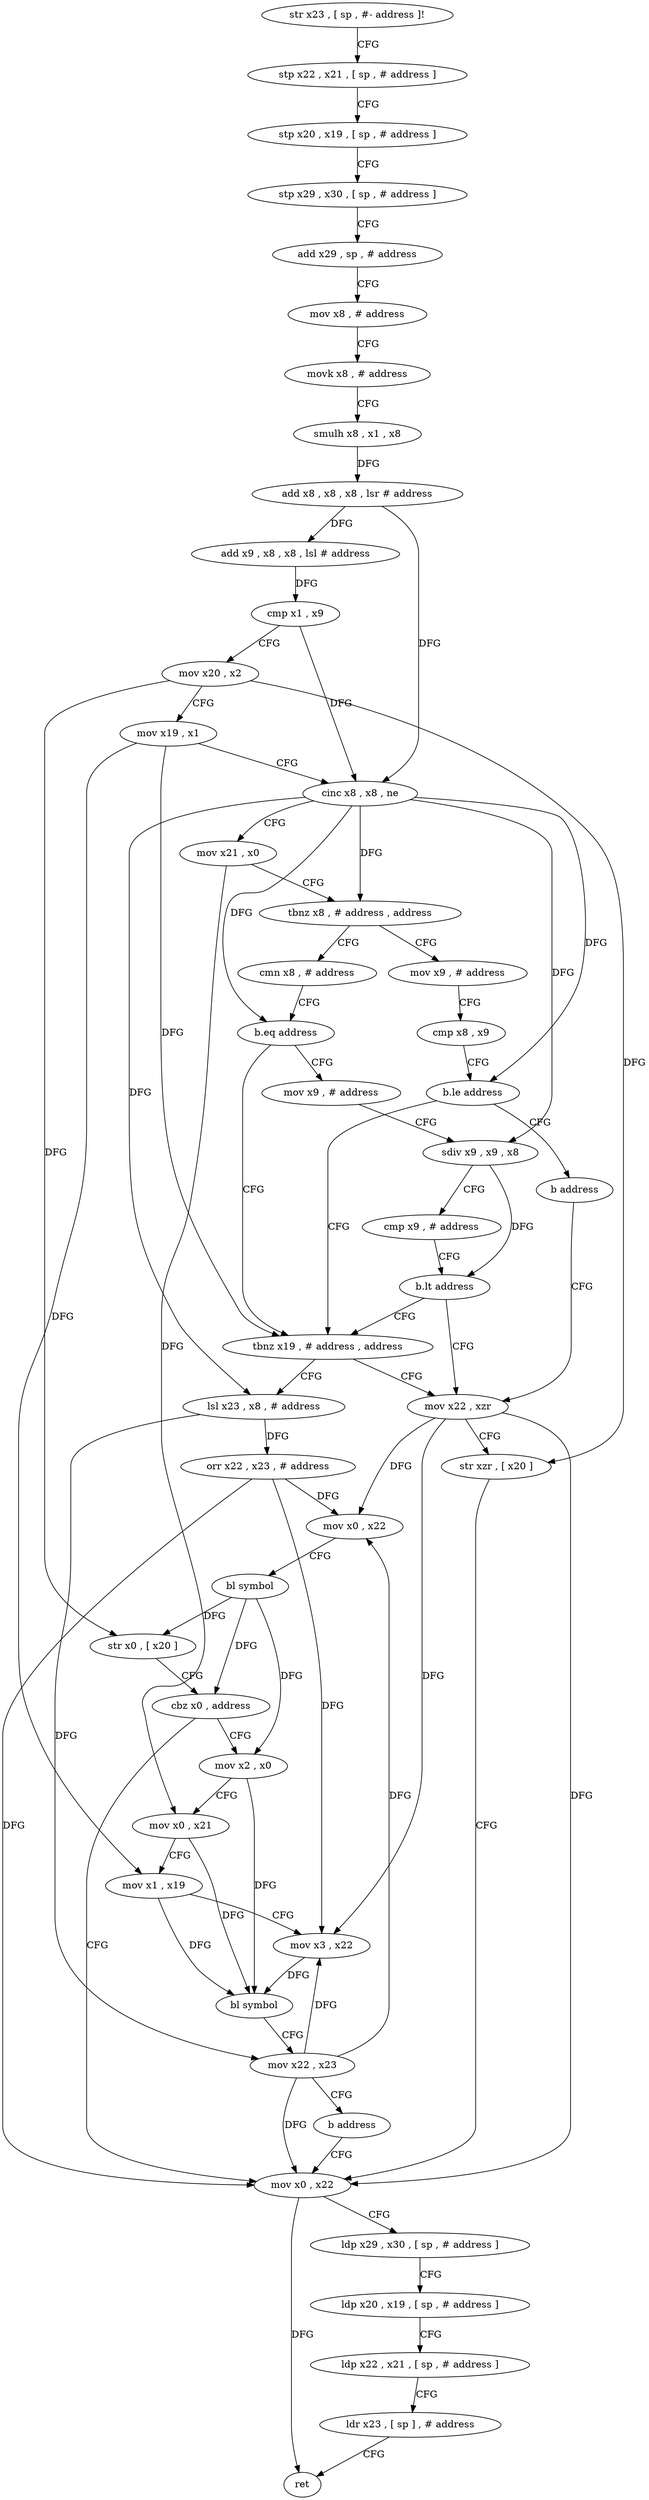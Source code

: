 digraph "func" {
"142300" [label = "str x23 , [ sp , #- address ]!" ]
"142304" [label = "stp x22 , x21 , [ sp , # address ]" ]
"142308" [label = "stp x20 , x19 , [ sp , # address ]" ]
"142312" [label = "stp x29 , x30 , [ sp , # address ]" ]
"142316" [label = "add x29 , sp , # address" ]
"142320" [label = "mov x8 , # address" ]
"142324" [label = "movk x8 , # address" ]
"142328" [label = "smulh x8 , x1 , x8" ]
"142332" [label = "add x8 , x8 , x8 , lsr # address" ]
"142336" [label = "add x9 , x8 , x8 , lsl # address" ]
"142340" [label = "cmp x1 , x9" ]
"142344" [label = "mov x20 , x2" ]
"142348" [label = "mov x19 , x1" ]
"142352" [label = "cinc x8 , x8 , ne" ]
"142356" [label = "mov x21 , x0" ]
"142360" [label = "tbnz x8 , # address , address" ]
"142380" [label = "cmn x8 , # address" ]
"142364" [label = "mov x9 , # address" ]
"142384" [label = "b.eq address" ]
"142404" [label = "tbnz x19 , # address , address" ]
"142388" [label = "mov x9 , # address" ]
"142368" [label = "cmp x8 , x9" ]
"142372" [label = "b.le address" ]
"142376" [label = "b address" ]
"142460" [label = "mov x22 , xzr" ]
"142408" [label = "lsl x23 , x8 , # address" ]
"142392" [label = "sdiv x9 , x9 , x8" ]
"142396" [label = "cmp x9 , # address" ]
"142400" [label = "b.lt address" ]
"142464" [label = "str xzr , [ x20 ]" ]
"142468" [label = "mov x0 , x22" ]
"142412" [label = "orr x22 , x23 , # address" ]
"142416" [label = "mov x0 , x22" ]
"142420" [label = "bl symbol" ]
"142424" [label = "str x0 , [ x20 ]" ]
"142428" [label = "cbz x0 , address" ]
"142432" [label = "mov x2 , x0" ]
"142472" [label = "ldp x29 , x30 , [ sp , # address ]" ]
"142476" [label = "ldp x20 , x19 , [ sp , # address ]" ]
"142480" [label = "ldp x22 , x21 , [ sp , # address ]" ]
"142484" [label = "ldr x23 , [ sp ] , # address" ]
"142488" [label = "ret" ]
"142436" [label = "mov x0 , x21" ]
"142440" [label = "mov x1 , x19" ]
"142444" [label = "mov x3 , x22" ]
"142448" [label = "bl symbol" ]
"142452" [label = "mov x22 , x23" ]
"142456" [label = "b address" ]
"142300" -> "142304" [ label = "CFG" ]
"142304" -> "142308" [ label = "CFG" ]
"142308" -> "142312" [ label = "CFG" ]
"142312" -> "142316" [ label = "CFG" ]
"142316" -> "142320" [ label = "CFG" ]
"142320" -> "142324" [ label = "CFG" ]
"142324" -> "142328" [ label = "CFG" ]
"142328" -> "142332" [ label = "DFG" ]
"142332" -> "142336" [ label = "DFG" ]
"142332" -> "142352" [ label = "DFG" ]
"142336" -> "142340" [ label = "DFG" ]
"142340" -> "142344" [ label = "CFG" ]
"142340" -> "142352" [ label = "DFG" ]
"142344" -> "142348" [ label = "CFG" ]
"142344" -> "142464" [ label = "DFG" ]
"142344" -> "142424" [ label = "DFG" ]
"142348" -> "142352" [ label = "CFG" ]
"142348" -> "142404" [ label = "DFG" ]
"142348" -> "142440" [ label = "DFG" ]
"142352" -> "142356" [ label = "CFG" ]
"142352" -> "142360" [ label = "DFG" ]
"142352" -> "142384" [ label = "DFG" ]
"142352" -> "142372" [ label = "DFG" ]
"142352" -> "142392" [ label = "DFG" ]
"142352" -> "142408" [ label = "DFG" ]
"142356" -> "142360" [ label = "CFG" ]
"142356" -> "142436" [ label = "DFG" ]
"142360" -> "142380" [ label = "CFG" ]
"142360" -> "142364" [ label = "CFG" ]
"142380" -> "142384" [ label = "CFG" ]
"142364" -> "142368" [ label = "CFG" ]
"142384" -> "142404" [ label = "CFG" ]
"142384" -> "142388" [ label = "CFG" ]
"142404" -> "142460" [ label = "CFG" ]
"142404" -> "142408" [ label = "CFG" ]
"142388" -> "142392" [ label = "CFG" ]
"142368" -> "142372" [ label = "CFG" ]
"142372" -> "142404" [ label = "CFG" ]
"142372" -> "142376" [ label = "CFG" ]
"142376" -> "142460" [ label = "CFG" ]
"142460" -> "142464" [ label = "CFG" ]
"142460" -> "142416" [ label = "DFG" ]
"142460" -> "142468" [ label = "DFG" ]
"142460" -> "142444" [ label = "DFG" ]
"142408" -> "142412" [ label = "DFG" ]
"142408" -> "142452" [ label = "DFG" ]
"142392" -> "142396" [ label = "CFG" ]
"142392" -> "142400" [ label = "DFG" ]
"142396" -> "142400" [ label = "CFG" ]
"142400" -> "142460" [ label = "CFG" ]
"142400" -> "142404" [ label = "CFG" ]
"142464" -> "142468" [ label = "CFG" ]
"142468" -> "142472" [ label = "CFG" ]
"142468" -> "142488" [ label = "DFG" ]
"142412" -> "142416" [ label = "DFG" ]
"142412" -> "142468" [ label = "DFG" ]
"142412" -> "142444" [ label = "DFG" ]
"142416" -> "142420" [ label = "CFG" ]
"142420" -> "142424" [ label = "DFG" ]
"142420" -> "142428" [ label = "DFG" ]
"142420" -> "142432" [ label = "DFG" ]
"142424" -> "142428" [ label = "CFG" ]
"142428" -> "142468" [ label = "CFG" ]
"142428" -> "142432" [ label = "CFG" ]
"142432" -> "142436" [ label = "CFG" ]
"142432" -> "142448" [ label = "DFG" ]
"142472" -> "142476" [ label = "CFG" ]
"142476" -> "142480" [ label = "CFG" ]
"142480" -> "142484" [ label = "CFG" ]
"142484" -> "142488" [ label = "CFG" ]
"142436" -> "142440" [ label = "CFG" ]
"142436" -> "142448" [ label = "DFG" ]
"142440" -> "142444" [ label = "CFG" ]
"142440" -> "142448" [ label = "DFG" ]
"142444" -> "142448" [ label = "DFG" ]
"142448" -> "142452" [ label = "CFG" ]
"142452" -> "142456" [ label = "CFG" ]
"142452" -> "142416" [ label = "DFG" ]
"142452" -> "142468" [ label = "DFG" ]
"142452" -> "142444" [ label = "DFG" ]
"142456" -> "142468" [ label = "CFG" ]
}
